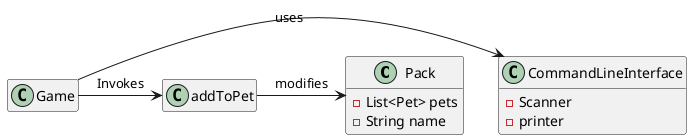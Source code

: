 @startuml
hide empty members

class Pack {
    -List<Pet> pets
    -String name
}

class CommandLineInterface {
-Scanner
-printer
}

Game -> CommandLineInterface: uses
Game -> addToPet: Invokes
addToPet -> Pack: modifies




@enduml